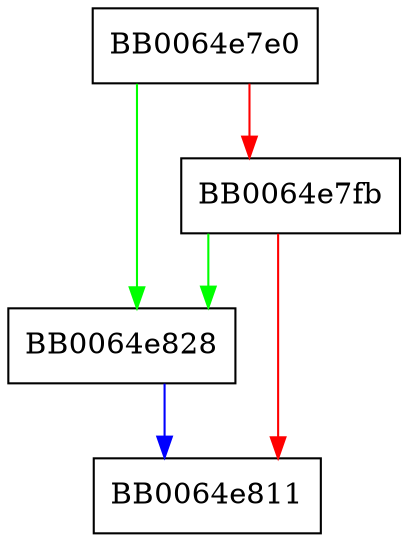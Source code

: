 digraph TS_CONF_load_cert {
  node [shape="box"];
  graph [splines=ortho];
  BB0064e7e0 -> BB0064e828 [color="green"];
  BB0064e7e0 -> BB0064e7fb [color="red"];
  BB0064e7fb -> BB0064e828 [color="green"];
  BB0064e7fb -> BB0064e811 [color="red"];
  BB0064e828 -> BB0064e811 [color="blue"];
}
